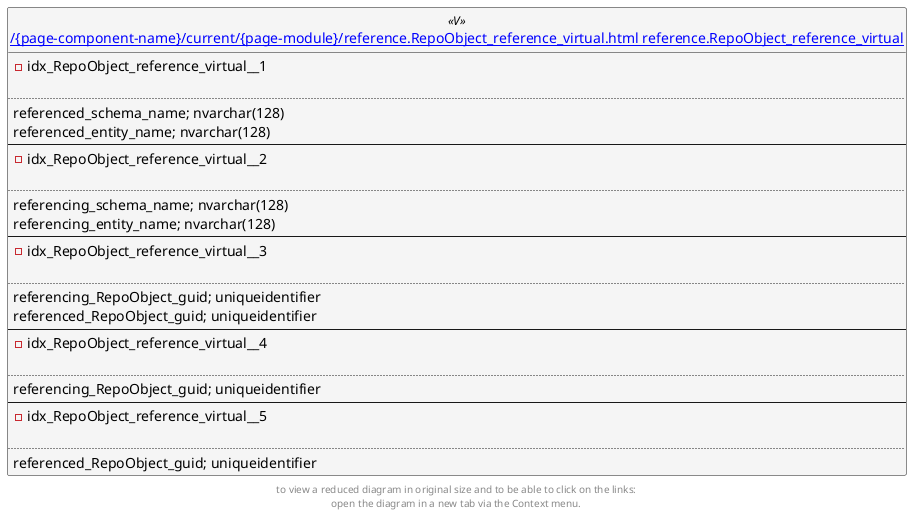 @startuml
left to right direction
'top to bottom direction
hide circle
'avoide "." issues:
set namespaceSeparator none


skinparam class {
  BackgroundColor White
  BackgroundColor<<FN>> Yellow
  BackgroundColor<<FS>> Yellow
  BackgroundColor<<FT>> LightGray
  BackgroundColor<<IF>> Yellow
  BackgroundColor<<IS>> Yellow
  BackgroundColor<<P>> Aqua
  BackgroundColor<<PC>> Aqua
  BackgroundColor<<SN>> Yellow
  BackgroundColor<<SO>> SlateBlue
  BackgroundColor<<TF>> LightGray
  BackgroundColor<<TR>> Tomato
  BackgroundColor<<U>> White
  BackgroundColor<<V>> WhiteSmoke
  BackgroundColor<<X>> Aqua
}


entity "[[{site-url}/{page-component-name}/current/{page-module}/reference.RepoObject_reference_virtual.html reference.RepoObject_reference_virtual]]" as reference.RepoObject_reference_virtual << V >> {
- idx_RepoObject_reference_virtual__1

..
referenced_schema_name; nvarchar(128)
referenced_entity_name; nvarchar(128)
--
- idx_RepoObject_reference_virtual__2

..
referencing_schema_name; nvarchar(128)
referencing_entity_name; nvarchar(128)
--
- idx_RepoObject_reference_virtual__3

..
referencing_RepoObject_guid; uniqueidentifier
referenced_RepoObject_guid; uniqueidentifier
--
- idx_RepoObject_reference_virtual__4

..
referencing_RepoObject_guid; uniqueidentifier
--
- idx_RepoObject_reference_virtual__5

..
referenced_RepoObject_guid; uniqueidentifier
}


footer
to view a reduced diagram in original size and to be able to click on the links:
open the diagram in a new tab via the Context menu.
end footer

@enduml

